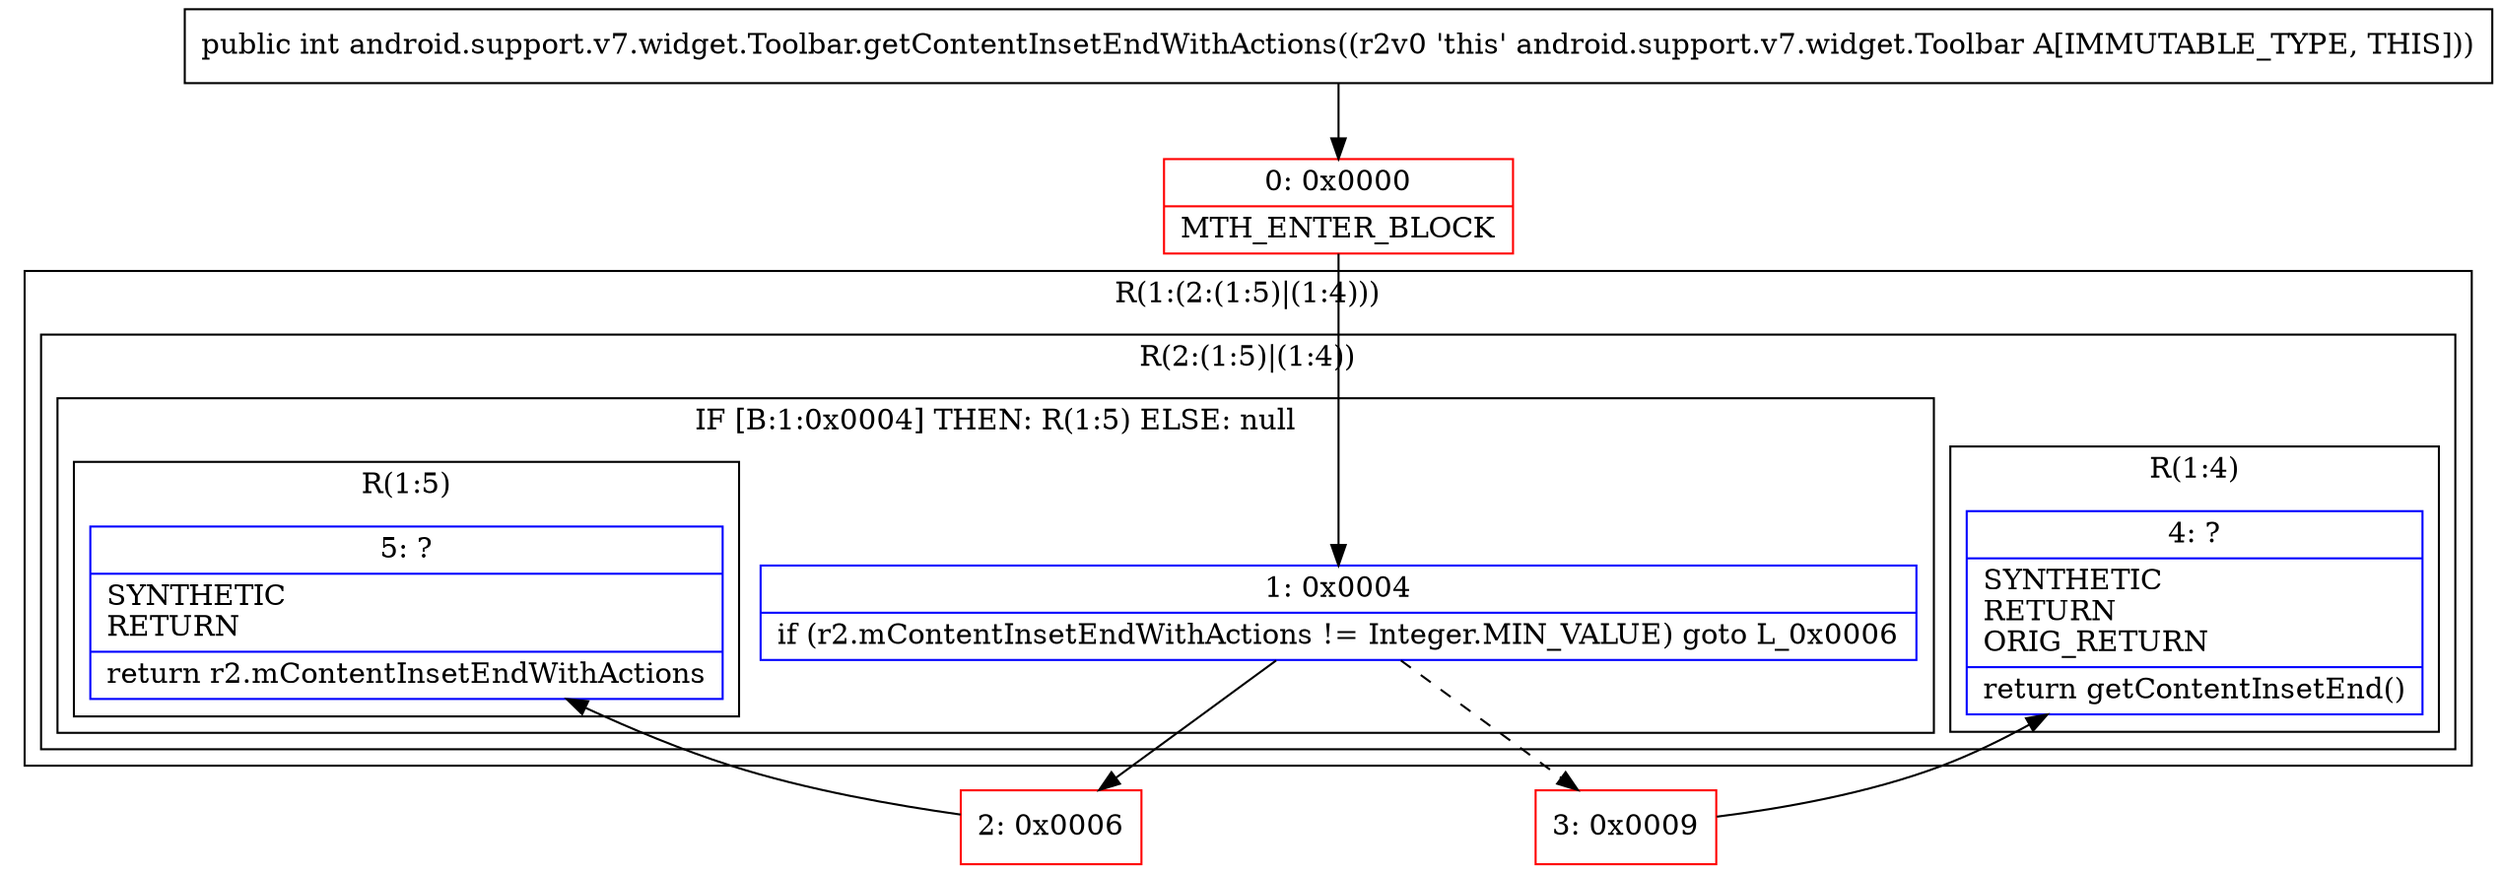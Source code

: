 digraph "CFG forandroid.support.v7.widget.Toolbar.getContentInsetEndWithActions()I" {
subgraph cluster_Region_1579834163 {
label = "R(1:(2:(1:5)|(1:4)))";
node [shape=record,color=blue];
subgraph cluster_Region_2064852486 {
label = "R(2:(1:5)|(1:4))";
node [shape=record,color=blue];
subgraph cluster_IfRegion_1863799794 {
label = "IF [B:1:0x0004] THEN: R(1:5) ELSE: null";
node [shape=record,color=blue];
Node_1 [shape=record,label="{1\:\ 0x0004|if (r2.mContentInsetEndWithActions != Integer.MIN_VALUE) goto L_0x0006\l}"];
subgraph cluster_Region_358843833 {
label = "R(1:5)";
node [shape=record,color=blue];
Node_5 [shape=record,label="{5\:\ ?|SYNTHETIC\lRETURN\l|return r2.mContentInsetEndWithActions\l}"];
}
}
subgraph cluster_Region_429696997 {
label = "R(1:4)";
node [shape=record,color=blue];
Node_4 [shape=record,label="{4\:\ ?|SYNTHETIC\lRETURN\lORIG_RETURN\l|return getContentInsetEnd()\l}"];
}
}
}
Node_0 [shape=record,color=red,label="{0\:\ 0x0000|MTH_ENTER_BLOCK\l}"];
Node_2 [shape=record,color=red,label="{2\:\ 0x0006}"];
Node_3 [shape=record,color=red,label="{3\:\ 0x0009}"];
MethodNode[shape=record,label="{public int android.support.v7.widget.Toolbar.getContentInsetEndWithActions((r2v0 'this' android.support.v7.widget.Toolbar A[IMMUTABLE_TYPE, THIS])) }"];
MethodNode -> Node_0;
Node_1 -> Node_2;
Node_1 -> Node_3[style=dashed];
Node_0 -> Node_1;
Node_2 -> Node_5;
Node_3 -> Node_4;
}

